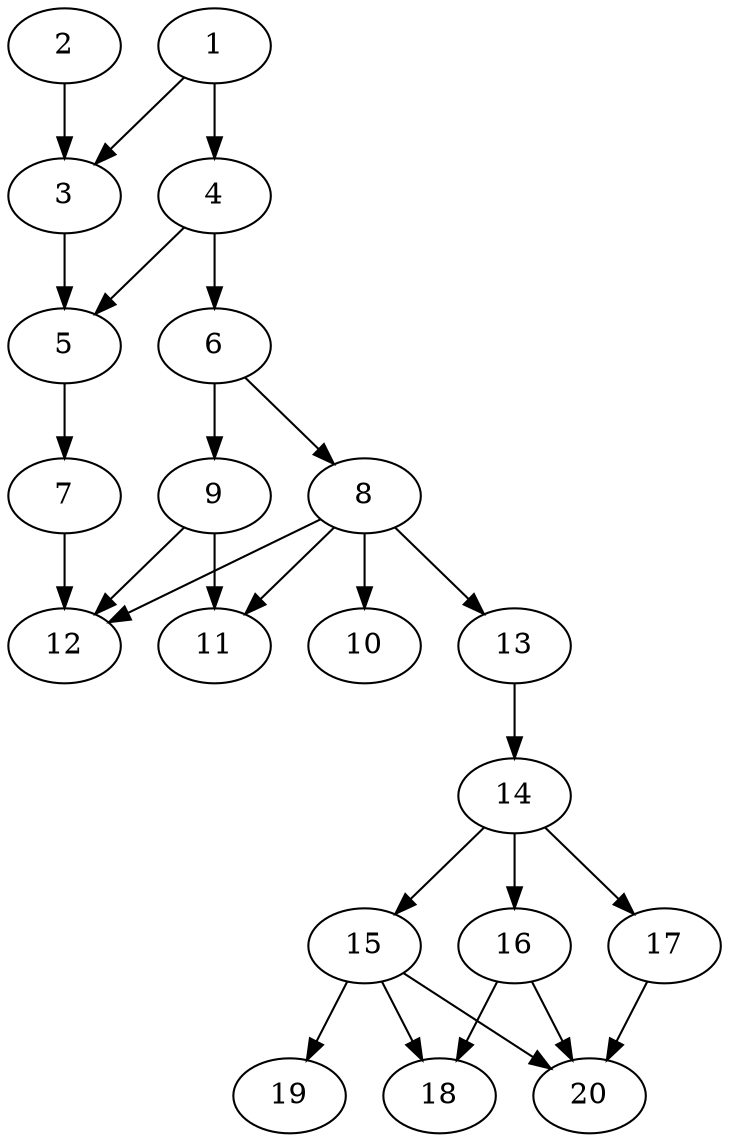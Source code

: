 // DAG automatically generated by daggen at Sat Jul 27 15:36:52 2019
// ./daggen --dot -n 20 --ccr 0.5 --fat 0.4 --regular 0.5 --density 0.8 --mindata 5242880 --maxdata 52428800 
digraph G {
  1 [size="61517824", alpha="0.05", expect_size="30758912"] 
  1 -> 3 [size ="30758912"]
  1 -> 4 [size ="30758912"]
  2 [size="66058240", alpha="0.02", expect_size="33029120"] 
  2 -> 3 [size ="33029120"]
  3 [size="98242560", alpha="0.12", expect_size="49121280"] 
  3 -> 5 [size ="49121280"]
  4 [size="20570112", alpha="0.10", expect_size="10285056"] 
  4 -> 5 [size ="10285056"]
  4 -> 6 [size ="10285056"]
  5 [size="98695168", alpha="0.14", expect_size="49347584"] 
  5 -> 7 [size ="49347584"]
  6 [size="94566400", alpha="0.19", expect_size="47283200"] 
  6 -> 8 [size ="47283200"]
  6 -> 9 [size ="47283200"]
  7 [size="54515712", alpha="0.00", expect_size="27257856"] 
  7 -> 12 [size ="27257856"]
  8 [size="52645888", alpha="0.07", expect_size="26322944"] 
  8 -> 10 [size ="26322944"]
  8 -> 11 [size ="26322944"]
  8 -> 12 [size ="26322944"]
  8 -> 13 [size ="26322944"]
  9 [size="70201344", alpha="0.20", expect_size="35100672"] 
  9 -> 11 [size ="35100672"]
  9 -> 12 [size ="35100672"]
  10 [size="55517184", alpha="0.13", expect_size="27758592"] 
  11 [size="34473984", alpha="0.13", expect_size="17236992"] 
  12 [size="57712640", alpha="0.03", expect_size="28856320"] 
  13 [size="65640448", alpha="0.01", expect_size="32820224"] 
  13 -> 14 [size ="32820224"]
  14 [size="26849280", alpha="0.06", expect_size="13424640"] 
  14 -> 15 [size ="13424640"]
  14 -> 16 [size ="13424640"]
  14 -> 17 [size ="13424640"]
  15 [size="73850880", alpha="0.15", expect_size="36925440"] 
  15 -> 18 [size ="36925440"]
  15 -> 19 [size ="36925440"]
  15 -> 20 [size ="36925440"]
  16 [size="44437504", alpha="0.08", expect_size="22218752"] 
  16 -> 18 [size ="22218752"]
  16 -> 20 [size ="22218752"]
  17 [size="40273920", alpha="0.14", expect_size="20136960"] 
  17 -> 20 [size ="20136960"]
  18 [size="42178560", alpha="0.19", expect_size="21089280"] 
  19 [size="73897984", alpha="0.10", expect_size="36948992"] 
  20 [size="71892992", alpha="0.04", expect_size="35946496"] 
}
